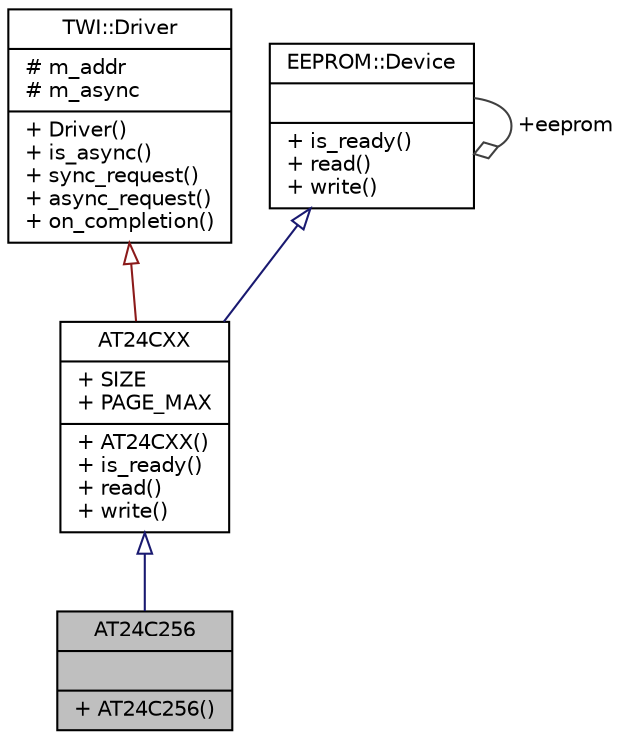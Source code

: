 digraph "AT24C256"
{
  edge [fontname="Helvetica",fontsize="10",labelfontname="Helvetica",labelfontsize="10"];
  node [fontname="Helvetica",fontsize="10",shape=record];
  Node1 [label="{AT24C256\n||+ AT24C256()\l}",height=0.2,width=0.4,color="black", fillcolor="grey75", style="filled", fontcolor="black"];
  Node2 -> Node1 [dir="back",color="midnightblue",fontsize="10",style="solid",arrowtail="onormal",fontname="Helvetica"];
  Node2 [label="{AT24CXX\n|+ SIZE\l+ PAGE_MAX\l|+ AT24CXX()\l+ is_ready()\l+ read()\l+ write()\l}",height=0.2,width=0.4,color="black", fillcolor="white", style="filled",URL="$d2/db3/classAT24CXX.html"];
  Node3 -> Node2 [dir="back",color="firebrick4",fontsize="10",style="solid",arrowtail="onormal",fontname="Helvetica"];
  Node3 [label="{TWI::Driver\n|# m_addr\l# m_async\l|+ Driver()\l+ is_async()\l+ sync_request()\l+ async_request()\l+ on_completion()\l}",height=0.2,width=0.4,color="black", fillcolor="white", style="filled",URL="$dc/d02/classTWI_1_1Driver.html"];
  Node4 -> Node2 [dir="back",color="midnightblue",fontsize="10",style="solid",arrowtail="onormal",fontname="Helvetica"];
  Node4 [label="{EEPROM::Device\n||+ is_ready()\l+ read()\l+ write()\l}",height=0.2,width=0.4,color="black", fillcolor="white", style="filled",URL="$d5/d72/classEEPROM_1_1Device.html"];
  Node4 -> Node4 [color="grey25",fontsize="10",style="solid",label=" +eeprom" ,arrowhead="odiamond",fontname="Helvetica"];
}
